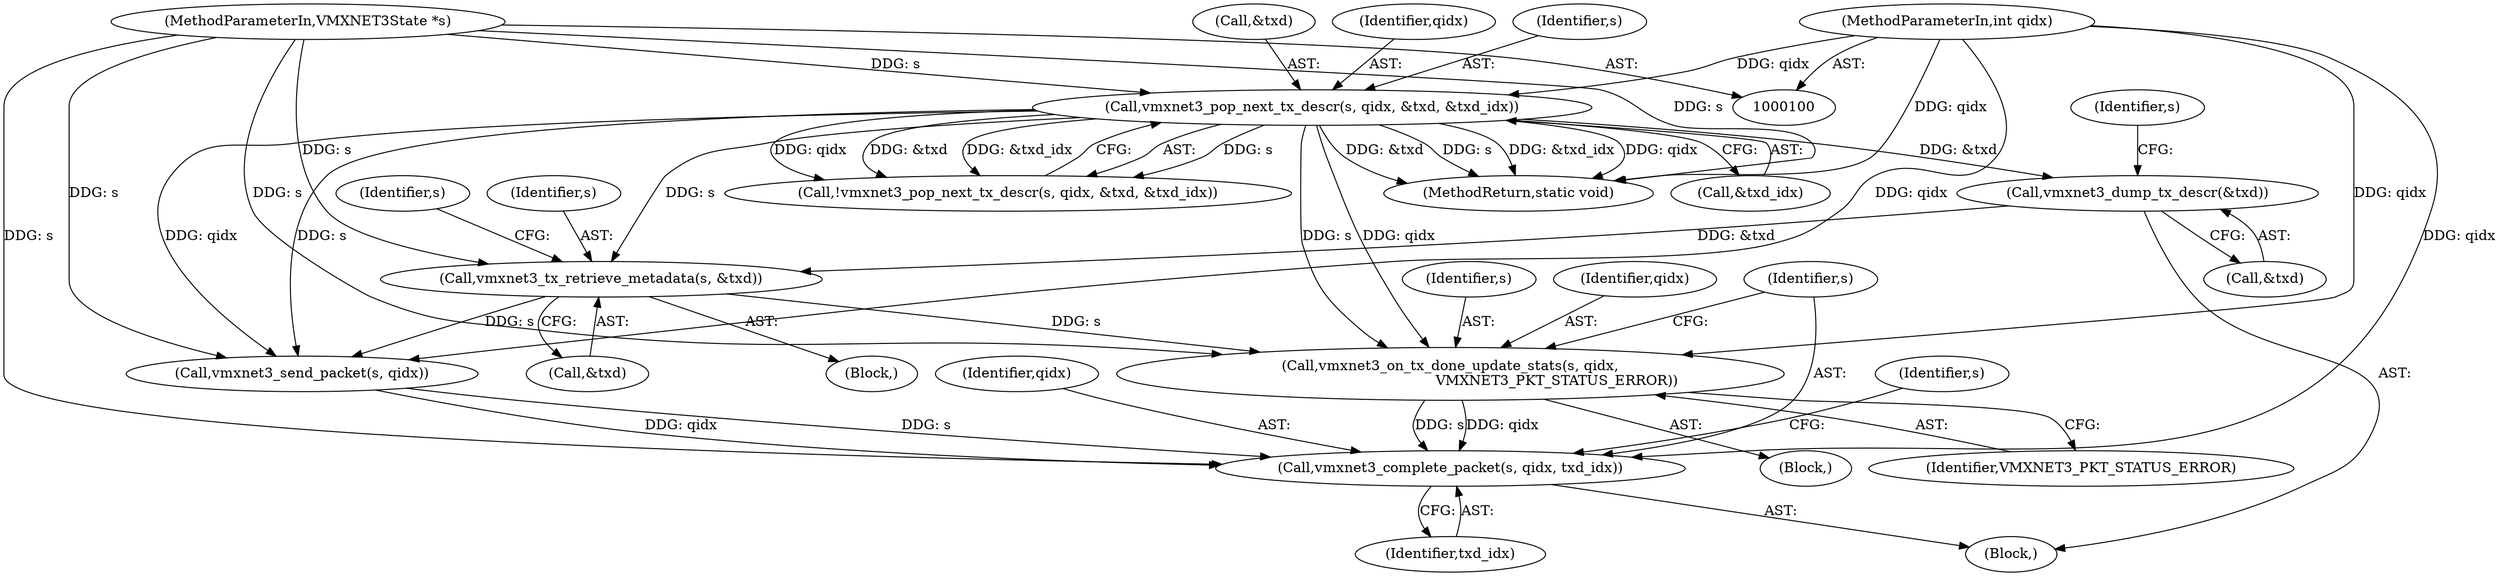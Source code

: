 digraph "0_qemu_a7278b36fcab9af469563bd7b9dadebe2ae25e48@API" {
"1000215" [label="(Call,vmxnet3_on_tx_done_update_stats(s, qidx,\n                                                VMXNET3_PKT_STATUS_ERROR))"];
"1000167" [label="(Call,vmxnet3_tx_retrieve_metadata(s, &txd))"];
"1000112" [label="(Call,vmxnet3_pop_next_tx_descr(s, qidx, &txd, &txd_idx))"];
"1000101" [label="(MethodParameterIn,VMXNET3State *s)"];
"1000102" [label="(MethodParameterIn,int qidx)"];
"1000121" [label="(Call,vmxnet3_dump_tx_descr(&txd))"];
"1000219" [label="(Call,vmxnet3_complete_packet(s, qidx, txd_idx))"];
"1000221" [label="(Identifier,qidx)"];
"1000169" [label="(Call,&txd)"];
"1000113" [label="(Identifier,s)"];
"1000115" [label="(Call,&txd)"];
"1000218" [label="(Identifier,VMXNET3_PKT_STATUS_ERROR)"];
"1000122" [label="(Call,&txd)"];
"1000219" [label="(Call,vmxnet3_complete_packet(s, qidx, txd_idx))"];
"1000222" [label="(Identifier,txd_idx)"];
"1000214" [label="(Block,)"];
"1000216" [label="(Identifier,s)"];
"1000102" [label="(MethodParameterIn,int qidx)"];
"1000111" [label="(Call,!vmxnet3_pop_next_tx_descr(s, qidx, &txd, &txd_idx))"];
"1000237" [label="(MethodReturn,static void)"];
"1000168" [label="(Identifier,s)"];
"1000121" [label="(Call,vmxnet3_dump_tx_descr(&txd))"];
"1000225" [label="(Identifier,s)"];
"1000114" [label="(Identifier,qidx)"];
"1000173" [label="(Identifier,s)"];
"1000166" [label="(Block,)"];
"1000217" [label="(Identifier,qidx)"];
"1000117" [label="(Call,&txd_idx)"];
"1000220" [label="(Identifier,s)"];
"1000127" [label="(Identifier,s)"];
"1000109" [label="(Block,)"];
"1000101" [label="(MethodParameterIn,VMXNET3State *s)"];
"1000215" [label="(Call,vmxnet3_on_tx_done_update_stats(s, qidx,\n                                                VMXNET3_PKT_STATUS_ERROR))"];
"1000112" [label="(Call,vmxnet3_pop_next_tx_descr(s, qidx, &txd, &txd_idx))"];
"1000167" [label="(Call,vmxnet3_tx_retrieve_metadata(s, &txd))"];
"1000210" [label="(Call,vmxnet3_send_packet(s, qidx))"];
"1000215" -> "1000214"  [label="AST: "];
"1000215" -> "1000218"  [label="CFG: "];
"1000216" -> "1000215"  [label="AST: "];
"1000217" -> "1000215"  [label="AST: "];
"1000218" -> "1000215"  [label="AST: "];
"1000220" -> "1000215"  [label="CFG: "];
"1000167" -> "1000215"  [label="DDG: s"];
"1000112" -> "1000215"  [label="DDG: s"];
"1000112" -> "1000215"  [label="DDG: qidx"];
"1000101" -> "1000215"  [label="DDG: s"];
"1000102" -> "1000215"  [label="DDG: qidx"];
"1000215" -> "1000219"  [label="DDG: s"];
"1000215" -> "1000219"  [label="DDG: qidx"];
"1000167" -> "1000166"  [label="AST: "];
"1000167" -> "1000169"  [label="CFG: "];
"1000168" -> "1000167"  [label="AST: "];
"1000169" -> "1000167"  [label="AST: "];
"1000173" -> "1000167"  [label="CFG: "];
"1000112" -> "1000167"  [label="DDG: s"];
"1000101" -> "1000167"  [label="DDG: s"];
"1000121" -> "1000167"  [label="DDG: &txd"];
"1000167" -> "1000210"  [label="DDG: s"];
"1000112" -> "1000111"  [label="AST: "];
"1000112" -> "1000117"  [label="CFG: "];
"1000113" -> "1000112"  [label="AST: "];
"1000114" -> "1000112"  [label="AST: "];
"1000115" -> "1000112"  [label="AST: "];
"1000117" -> "1000112"  [label="AST: "];
"1000111" -> "1000112"  [label="CFG: "];
"1000112" -> "1000237"  [label="DDG: &txd_idx"];
"1000112" -> "1000237"  [label="DDG: qidx"];
"1000112" -> "1000237"  [label="DDG: &txd"];
"1000112" -> "1000237"  [label="DDG: s"];
"1000112" -> "1000111"  [label="DDG: s"];
"1000112" -> "1000111"  [label="DDG: qidx"];
"1000112" -> "1000111"  [label="DDG: &txd"];
"1000112" -> "1000111"  [label="DDG: &txd_idx"];
"1000101" -> "1000112"  [label="DDG: s"];
"1000102" -> "1000112"  [label="DDG: qidx"];
"1000112" -> "1000121"  [label="DDG: &txd"];
"1000112" -> "1000210"  [label="DDG: s"];
"1000112" -> "1000210"  [label="DDG: qidx"];
"1000101" -> "1000100"  [label="AST: "];
"1000101" -> "1000237"  [label="DDG: s"];
"1000101" -> "1000210"  [label="DDG: s"];
"1000101" -> "1000219"  [label="DDG: s"];
"1000102" -> "1000100"  [label="AST: "];
"1000102" -> "1000237"  [label="DDG: qidx"];
"1000102" -> "1000210"  [label="DDG: qidx"];
"1000102" -> "1000219"  [label="DDG: qidx"];
"1000121" -> "1000109"  [label="AST: "];
"1000121" -> "1000122"  [label="CFG: "];
"1000122" -> "1000121"  [label="AST: "];
"1000127" -> "1000121"  [label="CFG: "];
"1000219" -> "1000109"  [label="AST: "];
"1000219" -> "1000222"  [label="CFG: "];
"1000220" -> "1000219"  [label="AST: "];
"1000221" -> "1000219"  [label="AST: "];
"1000222" -> "1000219"  [label="AST: "];
"1000225" -> "1000219"  [label="CFG: "];
"1000210" -> "1000219"  [label="DDG: s"];
"1000210" -> "1000219"  [label="DDG: qidx"];
}
